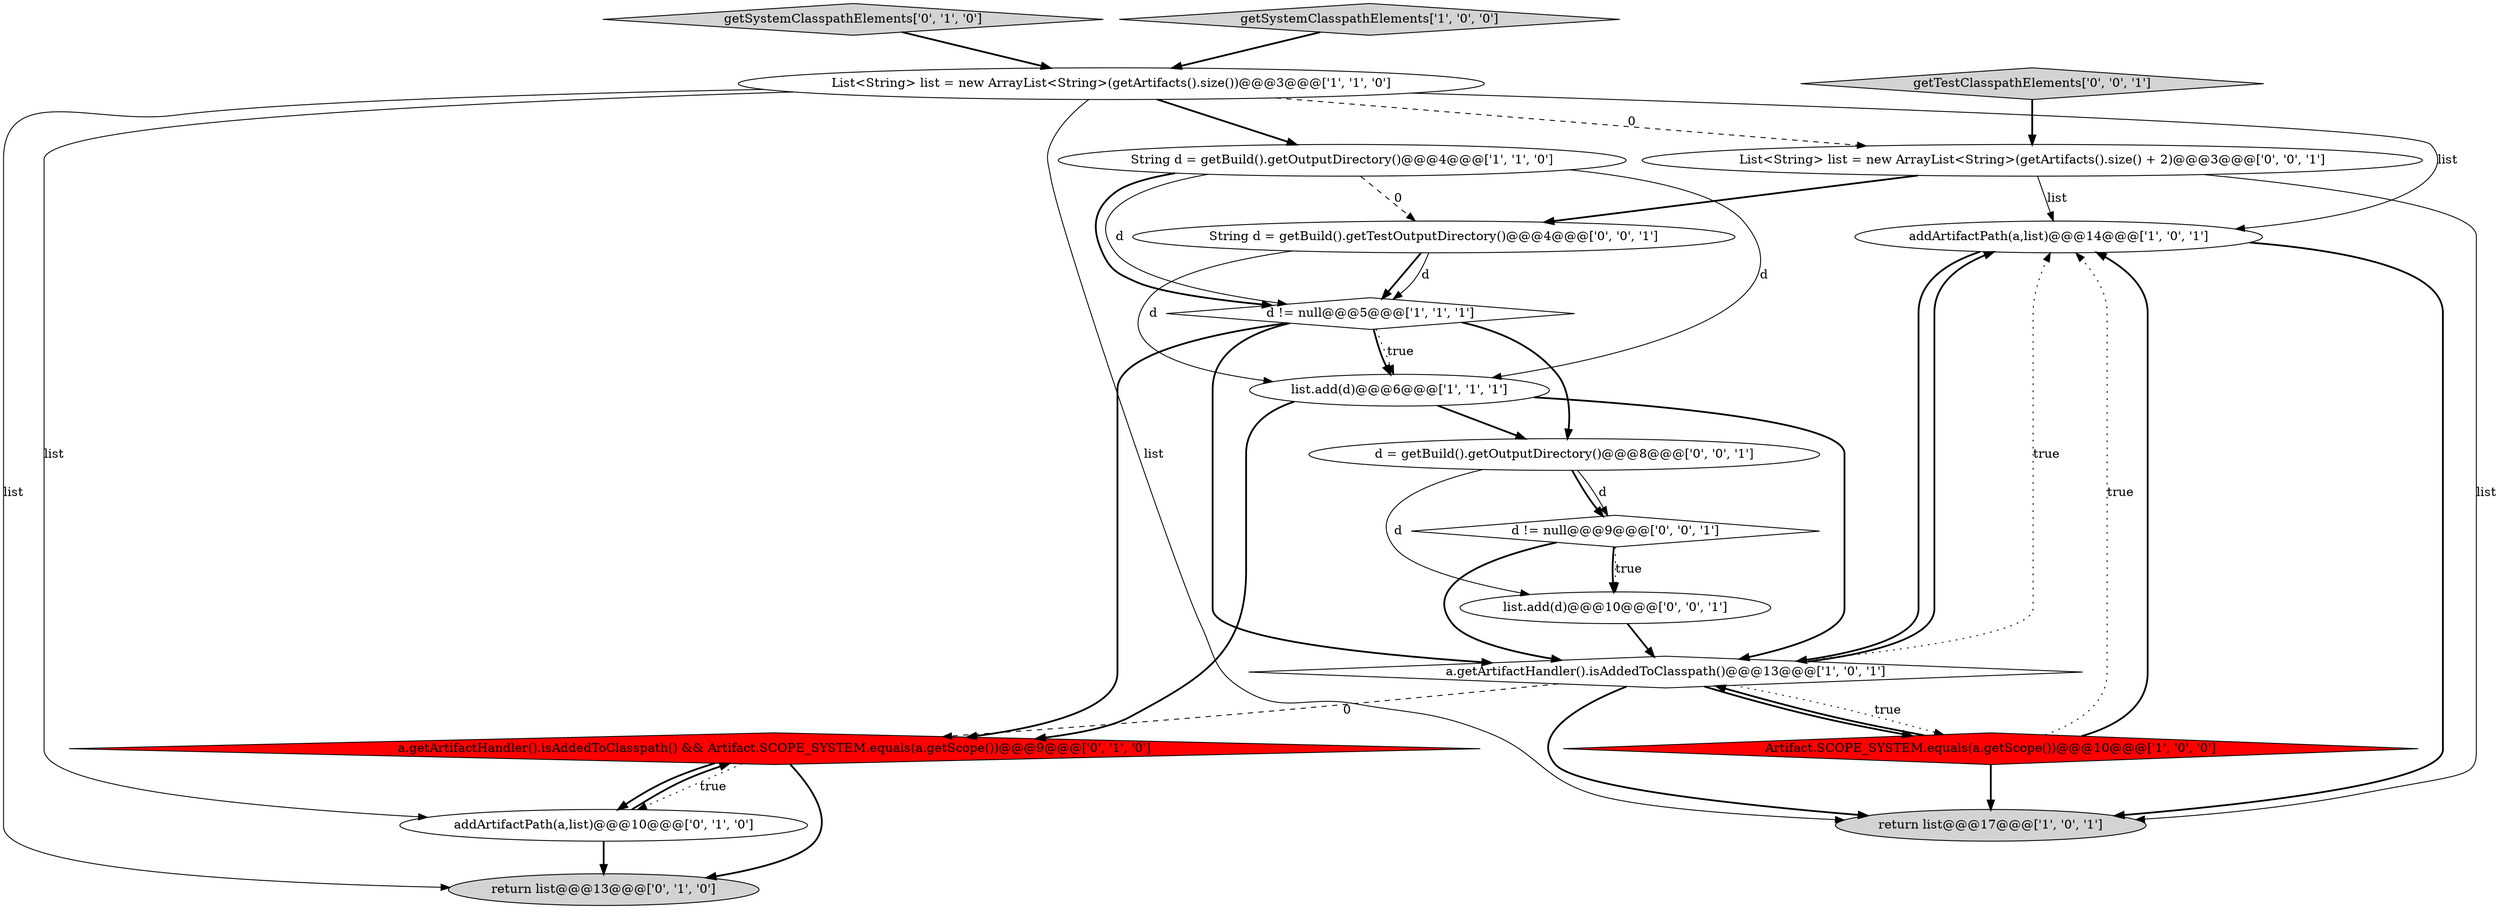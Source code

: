 digraph {
4 [style = filled, label = "addArtifactPath(a,list)@@@14@@@['1', '0', '1']", fillcolor = white, shape = ellipse image = "AAA0AAABBB1BBB"];
9 [style = filled, label = "getSystemClasspathElements['0', '1', '0']", fillcolor = lightgray, shape = diamond image = "AAA0AAABBB2BBB"];
13 [style = filled, label = "getTestClasspathElements['0', '0', '1']", fillcolor = lightgray, shape = diamond image = "AAA0AAABBB3BBB"];
6 [style = filled, label = "getSystemClasspathElements['1', '0', '0']", fillcolor = lightgray, shape = diamond image = "AAA0AAABBB1BBB"];
12 [style = filled, label = "return list@@@13@@@['0', '1', '0']", fillcolor = lightgray, shape = ellipse image = "AAA0AAABBB2BBB"];
5 [style = filled, label = "a.getArtifactHandler().isAddedToClasspath()@@@13@@@['1', '0', '1']", fillcolor = white, shape = diamond image = "AAA0AAABBB1BBB"];
11 [style = filled, label = "addArtifactPath(a,list)@@@10@@@['0', '1', '0']", fillcolor = white, shape = ellipse image = "AAA0AAABBB2BBB"];
18 [style = filled, label = "list.add(d)@@@10@@@['0', '0', '1']", fillcolor = white, shape = ellipse image = "AAA0AAABBB3BBB"];
17 [style = filled, label = "String d = getBuild().getTestOutputDirectory()@@@4@@@['0', '0', '1']", fillcolor = white, shape = ellipse image = "AAA0AAABBB3BBB"];
14 [style = filled, label = "List<String> list = new ArrayList<String>(getArtifacts().size() + 2)@@@3@@@['0', '0', '1']", fillcolor = white, shape = ellipse image = "AAA0AAABBB3BBB"];
3 [style = filled, label = "String d = getBuild().getOutputDirectory()@@@4@@@['1', '1', '0']", fillcolor = white, shape = ellipse image = "AAA0AAABBB1BBB"];
0 [style = filled, label = "list.add(d)@@@6@@@['1', '1', '1']", fillcolor = white, shape = ellipse image = "AAA0AAABBB1BBB"];
7 [style = filled, label = "List<String> list = new ArrayList<String>(getArtifacts().size())@@@3@@@['1', '1', '0']", fillcolor = white, shape = ellipse image = "AAA0AAABBB1BBB"];
8 [style = filled, label = "Artifact.SCOPE_SYSTEM.equals(a.getScope())@@@10@@@['1', '0', '0']", fillcolor = red, shape = diamond image = "AAA1AAABBB1BBB"];
2 [style = filled, label = "return list@@@17@@@['1', '0', '1']", fillcolor = lightgray, shape = ellipse image = "AAA0AAABBB1BBB"];
1 [style = filled, label = "d != null@@@5@@@['1', '1', '1']", fillcolor = white, shape = diamond image = "AAA0AAABBB1BBB"];
16 [style = filled, label = "d = getBuild().getOutputDirectory()@@@8@@@['0', '0', '1']", fillcolor = white, shape = ellipse image = "AAA0AAABBB3BBB"];
10 [style = filled, label = "a.getArtifactHandler().isAddedToClasspath() && Artifact.SCOPE_SYSTEM.equals(a.getScope())@@@9@@@['0', '1', '0']", fillcolor = red, shape = diamond image = "AAA1AAABBB2BBB"];
15 [style = filled, label = "d != null@@@9@@@['0', '0', '1']", fillcolor = white, shape = diamond image = "AAA0AAABBB3BBB"];
1->5 [style = bold, label=""];
16->15 [style = bold, label=""];
5->8 [style = bold, label=""];
0->16 [style = bold, label=""];
3->1 [style = solid, label="d"];
7->12 [style = solid, label="list"];
16->15 [style = solid, label="d"];
3->17 [style = dashed, label="0"];
3->0 [style = solid, label="d"];
7->11 [style = solid, label="list"];
17->1 [style = bold, label=""];
3->1 [style = bold, label=""];
16->18 [style = solid, label="d"];
17->1 [style = solid, label="d"];
7->14 [style = dashed, label="0"];
15->18 [style = dotted, label="true"];
14->17 [style = bold, label=""];
7->2 [style = solid, label="list"];
11->12 [style = bold, label=""];
1->0 [style = bold, label=""];
4->2 [style = bold, label=""];
9->7 [style = bold, label=""];
15->18 [style = bold, label=""];
8->4 [style = dotted, label="true"];
7->3 [style = bold, label=""];
15->5 [style = bold, label=""];
5->4 [style = dotted, label="true"];
14->4 [style = solid, label="list"];
5->2 [style = bold, label=""];
0->10 [style = bold, label=""];
8->5 [style = bold, label=""];
8->2 [style = bold, label=""];
5->10 [style = dashed, label="0"];
10->11 [style = dotted, label="true"];
10->12 [style = bold, label=""];
11->10 [style = bold, label=""];
1->16 [style = bold, label=""];
18->5 [style = bold, label=""];
5->4 [style = bold, label=""];
7->4 [style = solid, label="list"];
1->0 [style = dotted, label="true"];
8->4 [style = bold, label=""];
5->8 [style = dotted, label="true"];
6->7 [style = bold, label=""];
1->10 [style = bold, label=""];
14->2 [style = solid, label="list"];
4->5 [style = bold, label=""];
13->14 [style = bold, label=""];
17->0 [style = solid, label="d"];
0->5 [style = bold, label=""];
10->11 [style = bold, label=""];
}
